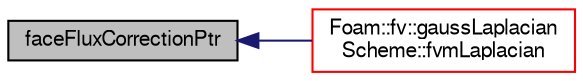 digraph "faceFluxCorrectionPtr"
{
  bgcolor="transparent";
  edge [fontname="FreeSans",fontsize="10",labelfontname="FreeSans",labelfontsize="10"];
  node [fontname="FreeSans",fontsize="10",shape=record];
  rankdir="LR";
  Node2397 [label="faceFluxCorrectionPtr",height=0.2,width=0.4,color="black", fillcolor="grey75", style="filled", fontcolor="black"];
  Node2397 -> Node2398 [dir="back",color="midnightblue",fontsize="10",style="solid",fontname="FreeSans"];
  Node2398 [label="Foam::fv::gaussLaplacian\lScheme::fvmLaplacian",height=0.2,width=0.4,color="red",URL="$a22578.html#ac363258e34a38773cd5e029506a4b945"];
}
